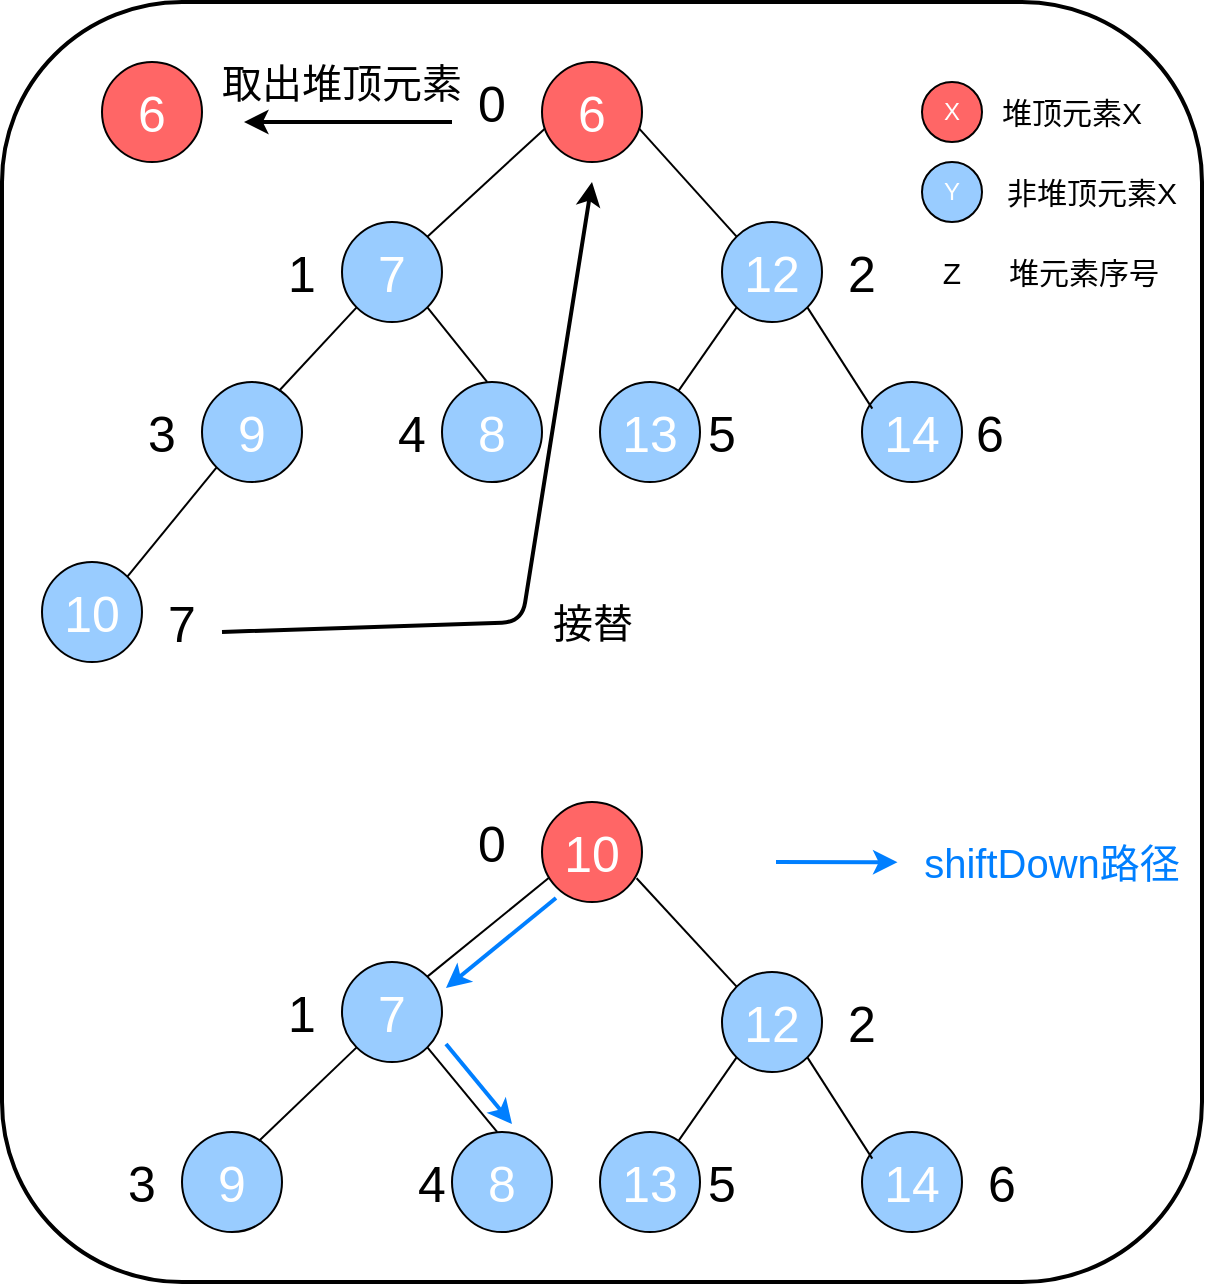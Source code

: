 <mxfile version="14.9.4" type="device"><diagram id="48_PAhhw6Q5IKoiA5Vbs" name="Page-1"><mxGraphModel dx="1483" dy="701" grid="1" gridSize="10" guides="1" tooltips="1" connect="1" arrows="1" fold="1" page="1" pageScale="1" pageWidth="827" pageHeight="1169" math="0" shadow="0"><root><mxCell id="0"/><mxCell id="1" parent="0"/><mxCell id="UP4jpDzUDZRIU5nTlhw7-1" value="" style="rounded=1;whiteSpace=wrap;html=1;fillColor=none;strokeWidth=2;" vertex="1" parent="1"><mxGeometry x="90" y="130" width="600" height="640" as="geometry"/></mxCell><mxCell id="UP4jpDzUDZRIU5nTlhw7-2" value="&lt;font style=&quot;font-size: 25px&quot; color=&quot;#ffffff&quot;&gt;6&lt;/font&gt;" style="ellipse;whiteSpace=wrap;html=1;aspect=fixed;fillColor=#FF6666;" vertex="1" parent="1"><mxGeometry x="360" y="160" width="50" height="50" as="geometry"/></mxCell><mxCell id="UP4jpDzUDZRIU5nTlhw7-3" value="&lt;font style=&quot;font-size: 25px&quot; color=&quot;#ffffff&quot;&gt;7&lt;/font&gt;" style="ellipse;whiteSpace=wrap;html=1;aspect=fixed;fillColor=#99CCFF;" vertex="1" parent="1"><mxGeometry x="260" y="240" width="50" height="50" as="geometry"/></mxCell><mxCell id="UP4jpDzUDZRIU5nTlhw7-4" value="&lt;font style=&quot;font-size: 25px&quot; color=&quot;#ffffff&quot;&gt;12&lt;/font&gt;" style="ellipse;whiteSpace=wrap;html=1;aspect=fixed;fillColor=#99CCFF;" vertex="1" parent="1"><mxGeometry x="450" y="240" width="50" height="50" as="geometry"/></mxCell><mxCell id="UP4jpDzUDZRIU5nTlhw7-5" value="&lt;font style=&quot;font-size: 25px&quot; color=&quot;#ffffff&quot;&gt;9&lt;/font&gt;" style="ellipse;whiteSpace=wrap;html=1;aspect=fixed;fillColor=#99CCFF;" vertex="1" parent="1"><mxGeometry x="190" y="320" width="50" height="50" as="geometry"/></mxCell><mxCell id="UP4jpDzUDZRIU5nTlhw7-6" value="&lt;font style=&quot;font-size: 25px&quot; color=&quot;#ffffff&quot;&gt;8&lt;/font&gt;" style="ellipse;whiteSpace=wrap;html=1;aspect=fixed;fillColor=#99CCFF;" vertex="1" parent="1"><mxGeometry x="310" y="320" width="50" height="50" as="geometry"/></mxCell><mxCell id="UP4jpDzUDZRIU5nTlhw7-7" value="&lt;font style=&quot;font-size: 25px&quot; color=&quot;#ffffff&quot;&gt;13&lt;/font&gt;" style="ellipse;whiteSpace=wrap;html=1;aspect=fixed;fillColor=#99CCFF;" vertex="1" parent="1"><mxGeometry x="389" y="320" width="50" height="50" as="geometry"/></mxCell><mxCell id="UP4jpDzUDZRIU5nTlhw7-8" value="&lt;font style=&quot;font-size: 25px&quot; color=&quot;#ffffff&quot;&gt;14&lt;/font&gt;" style="ellipse;whiteSpace=wrap;html=1;aspect=fixed;fillColor=#99CCFF;" vertex="1" parent="1"><mxGeometry x="520" y="320" width="50" height="50" as="geometry"/></mxCell><mxCell id="UP4jpDzUDZRIU5nTlhw7-9" value="&lt;font style=&quot;font-size: 25px&quot; color=&quot;#ffffff&quot;&gt;10&lt;/font&gt;" style="ellipse;whiteSpace=wrap;html=1;aspect=fixed;fillColor=#99CCFF;" vertex="1" parent="1"><mxGeometry x="110" y="410" width="50" height="50" as="geometry"/></mxCell><mxCell id="UP4jpDzUDZRIU5nTlhw7-10" value="" style="endArrow=none;html=1;entryX=0.025;entryY=0.669;entryDx=0;entryDy=0;entryPerimeter=0;exitX=1;exitY=0;exitDx=0;exitDy=0;" edge="1" parent="1" source="UP4jpDzUDZRIU5nTlhw7-3" target="UP4jpDzUDZRIU5nTlhw7-2"><mxGeometry width="50" height="50" relative="1" as="geometry"><mxPoint x="310" y="240" as="sourcePoint"/><mxPoint x="360" y="190" as="targetPoint"/></mxGeometry></mxCell><mxCell id="UP4jpDzUDZRIU5nTlhw7-11" value="" style="endArrow=none;html=1;entryX=0;entryY=0;entryDx=0;entryDy=0;exitX=0.97;exitY=0.663;exitDx=0;exitDy=0;exitPerimeter=0;" edge="1" parent="1" source="UP4jpDzUDZRIU5nTlhw7-2" target="UP4jpDzUDZRIU5nTlhw7-4"><mxGeometry width="50" height="50" relative="1" as="geometry"><mxPoint x="419.998" y="183.872" as="sourcePoint"/><mxPoint x="488.57" y="120.0" as="targetPoint"/></mxGeometry></mxCell><mxCell id="UP4jpDzUDZRIU5nTlhw7-12" value="" style="endArrow=none;html=1;entryX=0;entryY=1;entryDx=0;entryDy=0;exitX=0.769;exitY=0.09;exitDx=0;exitDy=0;exitPerimeter=0;" edge="1" parent="1" source="UP4jpDzUDZRIU5nTlhw7-5" target="UP4jpDzUDZRIU5nTlhw7-3"><mxGeometry width="50" height="50" relative="1" as="geometry"><mxPoint x="169.998" y="313.872" as="sourcePoint"/><mxPoint x="238.57" y="250.0" as="targetPoint"/></mxGeometry></mxCell><mxCell id="UP4jpDzUDZRIU5nTlhw7-13" value="" style="endArrow=none;html=1;entryX=0;entryY=1;entryDx=0;entryDy=0;exitX=1;exitY=0;exitDx=0;exitDy=0;" edge="1" parent="1" source="UP4jpDzUDZRIU5nTlhw7-9" target="UP4jpDzUDZRIU5nTlhw7-5"><mxGeometry width="50" height="50" relative="1" as="geometry"><mxPoint x="120.0" y="371.82" as="sourcePoint"/><mxPoint x="158.872" y="329.998" as="targetPoint"/></mxGeometry></mxCell><mxCell id="UP4jpDzUDZRIU5nTlhw7-14" value="" style="endArrow=none;html=1;entryX=0.103;entryY=0.266;entryDx=0;entryDy=0;exitX=1;exitY=1;exitDx=0;exitDy=0;entryPerimeter=0;" edge="1" parent="1" source="UP4jpDzUDZRIU5nTlhw7-4" target="UP4jpDzUDZRIU5nTlhw7-8"><mxGeometry width="50" height="50" relative="1" as="geometry"><mxPoint x="530.0" y="270" as="sourcePoint"/><mxPoint x="588.822" y="334.172" as="targetPoint"/></mxGeometry></mxCell><mxCell id="UP4jpDzUDZRIU5nTlhw7-15" value="" style="endArrow=none;html=1;entryX=1;entryY=1;entryDx=0;entryDy=0;exitX=0.451;exitY=-0.002;exitDx=0;exitDy=0;exitPerimeter=0;" edge="1" parent="1" source="UP4jpDzUDZRIU5nTlhw7-6" target="UP4jpDzUDZRIU5nTlhw7-3"><mxGeometry width="50" height="50" relative="1" as="geometry"><mxPoint x="360.002" y="320.002" as="sourcePoint"/><mxPoint x="335.358" y="275.358" as="targetPoint"/></mxGeometry></mxCell><mxCell id="UP4jpDzUDZRIU5nTlhw7-16" value="" style="endArrow=none;html=1;exitX=0;exitY=1;exitDx=0;exitDy=0;" edge="1" parent="1" source="UP4jpDzUDZRIU5nTlhw7-4" target="UP4jpDzUDZRIU5nTlhw7-7"><mxGeometry width="50" height="50" relative="1" as="geometry"><mxPoint x="399.998" y="269.378" as="sourcePoint"/><mxPoint x="432.47" y="320.0" as="targetPoint"/></mxGeometry></mxCell><mxCell id="UP4jpDzUDZRIU5nTlhw7-17" value="&lt;font color=&quot;#ffffff&quot;&gt;X&lt;/font&gt;" style="ellipse;whiteSpace=wrap;html=1;aspect=fixed;fillColor=#FF6666;" vertex="1" parent="1"><mxGeometry x="550" y="170" width="30" height="30" as="geometry"/></mxCell><mxCell id="UP4jpDzUDZRIU5nTlhw7-18" value="&lt;font style=&quot;font-size: 15px&quot;&gt;堆顶元素X&lt;/font&gt;" style="text;html=1;strokeColor=none;fillColor=none;align=center;verticalAlign=middle;whiteSpace=wrap;rounded=0;" vertex="1" parent="1"><mxGeometry x="580" y="175" width="90" height="20" as="geometry"/></mxCell><mxCell id="UP4jpDzUDZRIU5nTlhw7-19" value="&lt;font color=&quot;#ffffff&quot;&gt;Y&lt;/font&gt;" style="ellipse;whiteSpace=wrap;html=1;aspect=fixed;fillColor=#99CCFF;" vertex="1" parent="1"><mxGeometry x="550" y="210" width="30" height="30" as="geometry"/></mxCell><mxCell id="UP4jpDzUDZRIU5nTlhw7-20" value="&lt;font style=&quot;font-size: 15px&quot;&gt;非堆顶元素X&lt;/font&gt;" style="text;html=1;strokeColor=none;fillColor=none;align=center;verticalAlign=middle;whiteSpace=wrap;rounded=0;" vertex="1" parent="1"><mxGeometry x="590" y="215" width="90" height="20" as="geometry"/></mxCell><mxCell id="UP4jpDzUDZRIU5nTlhw7-21" value="&lt;font style=&quot;font-size: 25px&quot;&gt;0&lt;/font&gt;" style="text;html=1;strokeColor=none;fillColor=none;align=center;verticalAlign=middle;whiteSpace=wrap;rounded=0;" vertex="1" parent="1"><mxGeometry x="315" y="170" width="40" height="20" as="geometry"/></mxCell><mxCell id="UP4jpDzUDZRIU5nTlhw7-22" value="&lt;font style=&quot;font-size: 25px&quot;&gt;1&lt;/font&gt;" style="text;html=1;strokeColor=none;fillColor=none;align=center;verticalAlign=middle;whiteSpace=wrap;rounded=0;" vertex="1" parent="1"><mxGeometry x="220" y="255" width="40" height="20" as="geometry"/></mxCell><mxCell id="UP4jpDzUDZRIU5nTlhw7-23" value="&lt;font style=&quot;font-size: 25px&quot;&gt;2&lt;/font&gt;" style="text;html=1;strokeColor=none;fillColor=none;align=center;verticalAlign=middle;whiteSpace=wrap;rounded=0;" vertex="1" parent="1"><mxGeometry x="500" y="255" width="40" height="20" as="geometry"/></mxCell><mxCell id="UP4jpDzUDZRIU5nTlhw7-24" value="&lt;font style=&quot;font-size: 25px&quot;&gt;3&lt;/font&gt;" style="text;html=1;strokeColor=none;fillColor=none;align=center;verticalAlign=middle;whiteSpace=wrap;rounded=0;" vertex="1" parent="1"><mxGeometry x="150" y="335" width="40" height="20" as="geometry"/></mxCell><mxCell id="UP4jpDzUDZRIU5nTlhw7-25" value="&lt;font style=&quot;font-size: 25px&quot;&gt;4&lt;/font&gt;" style="text;html=1;strokeColor=none;fillColor=none;align=center;verticalAlign=middle;whiteSpace=wrap;rounded=0;" vertex="1" parent="1"><mxGeometry x="275" y="335" width="40" height="20" as="geometry"/></mxCell><mxCell id="UP4jpDzUDZRIU5nTlhw7-26" value="&lt;font style=&quot;font-size: 25px&quot;&gt;5&lt;/font&gt;" style="text;html=1;strokeColor=none;fillColor=none;align=center;verticalAlign=middle;whiteSpace=wrap;rounded=0;" vertex="1" parent="1"><mxGeometry x="430" y="335" width="40" height="20" as="geometry"/></mxCell><mxCell id="UP4jpDzUDZRIU5nTlhw7-27" value="&lt;font style=&quot;font-size: 25px&quot;&gt;6&lt;/font&gt;" style="text;html=1;strokeColor=none;fillColor=none;align=center;verticalAlign=middle;whiteSpace=wrap;rounded=0;" vertex="1" parent="1"><mxGeometry x="564" y="335" width="40" height="20" as="geometry"/></mxCell><mxCell id="UP4jpDzUDZRIU5nTlhw7-28" value="&lt;font style=&quot;font-size: 25px&quot;&gt;7&lt;/font&gt;" style="text;html=1;strokeColor=none;fillColor=none;align=center;verticalAlign=middle;whiteSpace=wrap;rounded=0;" vertex="1" parent="1"><mxGeometry x="160" y="430" width="40" height="20" as="geometry"/></mxCell><mxCell id="UP4jpDzUDZRIU5nTlhw7-29" value="&lt;font style=&quot;font-size: 15px&quot;&gt;Z&lt;/font&gt;" style="text;html=1;strokeColor=none;fillColor=none;align=center;verticalAlign=middle;whiteSpace=wrap;rounded=0;" vertex="1" parent="1"><mxGeometry x="550" y="255" width="30" height="20" as="geometry"/></mxCell><mxCell id="UP4jpDzUDZRIU5nTlhw7-30" value="&lt;font style=&quot;font-size: 15px&quot;&gt;堆元素序号&lt;/font&gt;" style="text;html=1;strokeColor=none;fillColor=none;align=center;verticalAlign=middle;whiteSpace=wrap;rounded=0;" vertex="1" parent="1"><mxGeometry x="586" y="255" width="90" height="20" as="geometry"/></mxCell><mxCell id="UP4jpDzUDZRIU5nTlhw7-31" value="&lt;font style=&quot;font-size: 25px&quot; color=&quot;#ffffff&quot;&gt;6&lt;/font&gt;" style="ellipse;whiteSpace=wrap;html=1;aspect=fixed;fillColor=#FF6666;" vertex="1" parent="1"><mxGeometry x="140" y="160" width="50" height="50" as="geometry"/></mxCell><mxCell id="UP4jpDzUDZRIU5nTlhw7-32" value="" style="endArrow=classic;html=1;exitX=0;exitY=1;exitDx=0;exitDy=0;strokeWidth=2;" edge="1" parent="1" source="UP4jpDzUDZRIU5nTlhw7-21"><mxGeometry width="50" height="50" relative="1" as="geometry"><mxPoint x="296" y="190" as="sourcePoint"/><mxPoint x="211" y="190" as="targetPoint"/><Array as="points"><mxPoint x="211" y="190"/></Array></mxGeometry></mxCell><mxCell id="UP4jpDzUDZRIU5nTlhw7-33" value="&lt;font style=&quot;font-size: 20px&quot;&gt;取出堆顶元素&lt;/font&gt;" style="text;html=1;strokeColor=none;fillColor=none;align=center;verticalAlign=middle;whiteSpace=wrap;rounded=0;" vertex="1" parent="1"><mxGeometry x="195" y="160" width="130" height="20" as="geometry"/></mxCell><mxCell id="UP4jpDzUDZRIU5nTlhw7-34" value="" style="endArrow=classic;html=1;strokeWidth=2;exitX=1;exitY=0.75;exitDx=0;exitDy=0;" edge="1" parent="1" source="UP4jpDzUDZRIU5nTlhw7-28"><mxGeometry width="50" height="50" relative="1" as="geometry"><mxPoint x="210" y="470" as="sourcePoint"/><mxPoint x="385" y="220" as="targetPoint"/><Array as="points"><mxPoint x="350" y="440"/></Array></mxGeometry></mxCell><mxCell id="UP4jpDzUDZRIU5nTlhw7-35" value="&lt;font style=&quot;font-size: 20px&quot;&gt;接替&lt;/font&gt;" style="text;html=1;strokeColor=none;fillColor=none;align=center;verticalAlign=middle;whiteSpace=wrap;rounded=0;" vertex="1" parent="1"><mxGeometry x="351.5" y="430" width="67" height="20" as="geometry"/></mxCell><mxCell id="UP4jpDzUDZRIU5nTlhw7-68" value="&lt;font style=&quot;font-size: 25px&quot; color=&quot;#ffffff&quot;&gt;7&lt;/font&gt;" style="ellipse;whiteSpace=wrap;html=1;aspect=fixed;fillColor=#99CCFF;" vertex="1" parent="1"><mxGeometry x="260" y="610" width="50" height="50" as="geometry"/></mxCell><mxCell id="UP4jpDzUDZRIU5nTlhw7-69" value="&lt;font style=&quot;font-size: 25px&quot; color=&quot;#ffffff&quot;&gt;12&lt;/font&gt;" style="ellipse;whiteSpace=wrap;html=1;aspect=fixed;fillColor=#99CCFF;" vertex="1" parent="1"><mxGeometry x="450" y="615" width="50" height="50" as="geometry"/></mxCell><mxCell id="UP4jpDzUDZRIU5nTlhw7-70" value="&lt;font style=&quot;font-size: 25px&quot; color=&quot;#ffffff&quot;&gt;9&lt;/font&gt;" style="ellipse;whiteSpace=wrap;html=1;aspect=fixed;fillColor=#99CCFF;" vertex="1" parent="1"><mxGeometry x="180" y="695" width="50" height="50" as="geometry"/></mxCell><mxCell id="UP4jpDzUDZRIU5nTlhw7-71" value="&lt;font style=&quot;font-size: 25px&quot; color=&quot;#ffffff&quot;&gt;8&lt;/font&gt;" style="ellipse;whiteSpace=wrap;html=1;aspect=fixed;fillColor=#99CCFF;" vertex="1" parent="1"><mxGeometry x="315" y="695" width="50" height="50" as="geometry"/></mxCell><mxCell id="UP4jpDzUDZRIU5nTlhw7-72" value="&lt;font style=&quot;font-size: 25px&quot; color=&quot;#ffffff&quot;&gt;13&lt;/font&gt;" style="ellipse;whiteSpace=wrap;html=1;aspect=fixed;fillColor=#99CCFF;" vertex="1" parent="1"><mxGeometry x="389" y="695" width="50" height="50" as="geometry"/></mxCell><mxCell id="UP4jpDzUDZRIU5nTlhw7-73" value="&lt;font style=&quot;font-size: 25px&quot; color=&quot;#ffffff&quot;&gt;14&lt;/font&gt;" style="ellipse;whiteSpace=wrap;html=1;aspect=fixed;fillColor=#99CCFF;" vertex="1" parent="1"><mxGeometry x="520" y="695" width="50" height="50" as="geometry"/></mxCell><mxCell id="UP4jpDzUDZRIU5nTlhw7-75" value="" style="endArrow=none;html=1;entryX=0.088;entryY=0.743;entryDx=0;entryDy=0;entryPerimeter=0;exitX=1;exitY=0;exitDx=0;exitDy=0;" edge="1" parent="1" source="UP4jpDzUDZRIU5nTlhw7-68" target="UP4jpDzUDZRIU5nTlhw7-120"><mxGeometry width="50" height="50" relative="1" as="geometry"><mxPoint x="310" y="580" as="sourcePoint"/><mxPoint x="361.25" y="533.45" as="targetPoint"/></mxGeometry></mxCell><mxCell id="UP4jpDzUDZRIU5nTlhw7-76" value="" style="endArrow=none;html=1;entryX=0;entryY=0;entryDx=0;entryDy=0;exitX=0.946;exitY=0.762;exitDx=0;exitDy=0;exitPerimeter=0;" edge="1" parent="1" source="UP4jpDzUDZRIU5nTlhw7-120" target="UP4jpDzUDZRIU5nTlhw7-69"><mxGeometry width="50" height="50" relative="1" as="geometry"><mxPoint x="408.5" y="533.15" as="sourcePoint"/><mxPoint x="488.57" y="460.0" as="targetPoint"/></mxGeometry></mxCell><mxCell id="UP4jpDzUDZRIU5nTlhw7-77" value="" style="endArrow=none;html=1;entryX=0;entryY=1;entryDx=0;entryDy=0;exitX=0.769;exitY=0.09;exitDx=0;exitDy=0;exitPerimeter=0;" edge="1" parent="1" source="UP4jpDzUDZRIU5nTlhw7-70" target="UP4jpDzUDZRIU5nTlhw7-68"><mxGeometry width="50" height="50" relative="1" as="geometry"><mxPoint x="169.998" y="653.872" as="sourcePoint"/><mxPoint x="238.57" y="590" as="targetPoint"/></mxGeometry></mxCell><mxCell id="UP4jpDzUDZRIU5nTlhw7-79" value="" style="endArrow=none;html=1;entryX=0.103;entryY=0.266;entryDx=0;entryDy=0;exitX=1;exitY=1;exitDx=0;exitDy=0;entryPerimeter=0;" edge="1" parent="1" source="UP4jpDzUDZRIU5nTlhw7-69" target="UP4jpDzUDZRIU5nTlhw7-73"><mxGeometry width="50" height="50" relative="1" as="geometry"><mxPoint x="530.0" y="610" as="sourcePoint"/><mxPoint x="588.822" y="674.172" as="targetPoint"/></mxGeometry></mxCell><mxCell id="UP4jpDzUDZRIU5nTlhw7-80" value="" style="endArrow=none;html=1;entryX=1;entryY=1;entryDx=0;entryDy=0;exitX=0.451;exitY=-0.002;exitDx=0;exitDy=0;exitPerimeter=0;" edge="1" parent="1" source="UP4jpDzUDZRIU5nTlhw7-71" target="UP4jpDzUDZRIU5nTlhw7-68"><mxGeometry width="50" height="50" relative="1" as="geometry"><mxPoint x="360.002" y="660.002" as="sourcePoint"/><mxPoint x="335.358" y="615.358" as="targetPoint"/></mxGeometry></mxCell><mxCell id="UP4jpDzUDZRIU5nTlhw7-81" value="" style="endArrow=none;html=1;exitX=0;exitY=1;exitDx=0;exitDy=0;" edge="1" parent="1" source="UP4jpDzUDZRIU5nTlhw7-69" target="UP4jpDzUDZRIU5nTlhw7-72"><mxGeometry width="50" height="50" relative="1" as="geometry"><mxPoint x="399.998" y="609.378" as="sourcePoint"/><mxPoint x="432.47" y="660" as="targetPoint"/></mxGeometry></mxCell><mxCell id="UP4jpDzUDZRIU5nTlhw7-86" value="&lt;font style=&quot;font-size: 25px&quot;&gt;0&lt;/font&gt;" style="text;html=1;strokeColor=none;fillColor=none;align=center;verticalAlign=middle;whiteSpace=wrap;rounded=0;" vertex="1" parent="1"><mxGeometry x="315" y="540" width="40" height="20" as="geometry"/></mxCell><mxCell id="UP4jpDzUDZRIU5nTlhw7-87" value="&lt;font style=&quot;font-size: 25px&quot;&gt;1&lt;/font&gt;" style="text;html=1;strokeColor=none;fillColor=none;align=center;verticalAlign=middle;whiteSpace=wrap;rounded=0;" vertex="1" parent="1"><mxGeometry x="220" y="625" width="40" height="20" as="geometry"/></mxCell><mxCell id="UP4jpDzUDZRIU5nTlhw7-88" value="&lt;font style=&quot;font-size: 25px&quot;&gt;2&lt;/font&gt;" style="text;html=1;strokeColor=none;fillColor=none;align=center;verticalAlign=middle;whiteSpace=wrap;rounded=0;" vertex="1" parent="1"><mxGeometry x="500" y="630" width="40" height="20" as="geometry"/></mxCell><mxCell id="UP4jpDzUDZRIU5nTlhw7-89" value="&lt;font style=&quot;font-size: 25px&quot;&gt;3&lt;/font&gt;" style="text;html=1;strokeColor=none;fillColor=none;align=center;verticalAlign=middle;whiteSpace=wrap;rounded=0;" vertex="1" parent="1"><mxGeometry x="140" y="710" width="40" height="20" as="geometry"/></mxCell><mxCell id="UP4jpDzUDZRIU5nTlhw7-90" value="&lt;font style=&quot;font-size: 25px&quot;&gt;4&lt;/font&gt;" style="text;html=1;strokeColor=none;fillColor=none;align=center;verticalAlign=middle;whiteSpace=wrap;rounded=0;" vertex="1" parent="1"><mxGeometry x="285" y="710" width="40" height="20" as="geometry"/></mxCell><mxCell id="UP4jpDzUDZRIU5nTlhw7-91" value="&lt;font style=&quot;font-size: 25px&quot;&gt;5&lt;/font&gt;" style="text;html=1;strokeColor=none;fillColor=none;align=center;verticalAlign=middle;whiteSpace=wrap;rounded=0;" vertex="1" parent="1"><mxGeometry x="430" y="710" width="40" height="20" as="geometry"/></mxCell><mxCell id="UP4jpDzUDZRIU5nTlhw7-92" value="&lt;font style=&quot;font-size: 25px&quot;&gt;6&lt;/font&gt;" style="text;html=1;strokeColor=none;fillColor=none;align=center;verticalAlign=middle;whiteSpace=wrap;rounded=0;" vertex="1" parent="1"><mxGeometry x="570" y="710" width="40" height="20" as="geometry"/></mxCell><mxCell id="UP4jpDzUDZRIU5nTlhw7-120" value="&lt;font style=&quot;font-size: 25px&quot; color=&quot;#ffffff&quot;&gt;10&lt;/font&gt;" style="ellipse;whiteSpace=wrap;html=1;aspect=fixed;fillColor=#FF6666;" vertex="1" parent="1"><mxGeometry x="360" y="530" width="50" height="50" as="geometry"/></mxCell><mxCell id="UP4jpDzUDZRIU5nTlhw7-121" value="" style="endArrow=classic;html=1;strokeWidth=2;strokeColor=#007FFF;" edge="1" parent="1"><mxGeometry width="50" height="50" relative="1" as="geometry"><mxPoint x="367" y="578" as="sourcePoint"/><mxPoint x="312" y="623" as="targetPoint"/></mxGeometry></mxCell><mxCell id="UP4jpDzUDZRIU5nTlhw7-122" value="" style="endArrow=classic;html=1;strokeWidth=2;strokeColor=#007FFF;" edge="1" parent="1"><mxGeometry width="50" height="50" relative="1" as="geometry"><mxPoint x="312" y="651" as="sourcePoint"/><mxPoint x="345" y="691" as="targetPoint"/></mxGeometry></mxCell><mxCell id="UP4jpDzUDZRIU5nTlhw7-123" value="" style="endArrow=classic;html=1;strokeWidth=2;strokeColor=#007FFF;entryX=-0.015;entryY=0.507;entryDx=0;entryDy=0;entryPerimeter=0;" edge="1" parent="1" target="UP4jpDzUDZRIU5nTlhw7-124"><mxGeometry width="50" height="50" relative="1" as="geometry"><mxPoint x="477" y="560" as="sourcePoint"/><mxPoint x="526" y="560" as="targetPoint"/><Array as="points"><mxPoint x="477" y="560"/></Array></mxGeometry></mxCell><mxCell id="UP4jpDzUDZRIU5nTlhw7-124" value="&lt;font color=&quot;#007fff&quot; style=&quot;font-size: 20px&quot;&gt;shiftDown路径&lt;/font&gt;" style="text;html=1;strokeColor=none;fillColor=none;align=center;verticalAlign=middle;whiteSpace=wrap;rounded=0;" vertex="1" parent="1"><mxGeometry x="540" y="550" width="150" height="20" as="geometry"/></mxCell></root></mxGraphModel></diagram></mxfile>